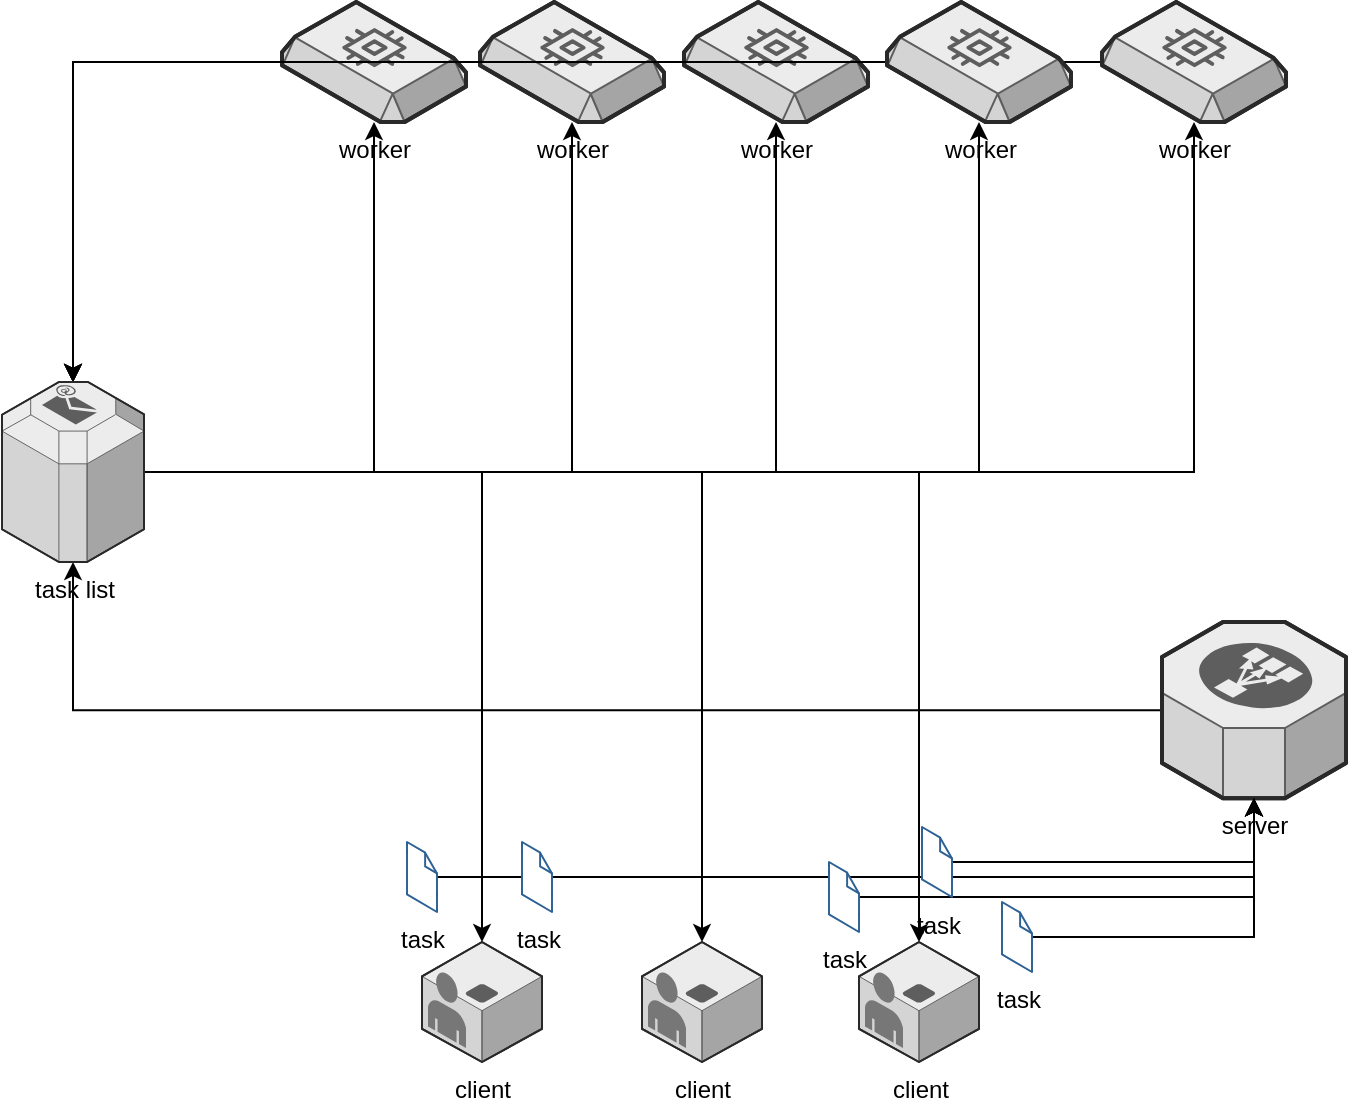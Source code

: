 <mxfile version="12.2.4" pages="1"><diagram id="jYjH_Le164Dsd6Eb0luP" name="Page-1"><mxGraphModel dx="1280" dy="765" grid="1" gridSize="10" guides="1" tooltips="1" connect="1" arrows="1" fold="1" page="1" pageScale="1" pageWidth="827" pageHeight="1169" math="0" shadow="0"><root><mxCell id="0"/><mxCell id="1" parent="0"/><mxCell id="3" value="client" style="verticalLabelPosition=bottom;html=1;verticalAlign=top;strokeWidth=1;align=center;outlineConnect=0;dashed=0;outlineConnect=0;shape=mxgraph.aws3d.application_server;fillColor=#ECECEC;strokeColor=#5E5E5E;aspect=fixed;" parent="1" vertex="1"><mxGeometry x="280" y="550" width="60" height="60" as="geometry"/></mxCell><mxCell id="4" value="" style="verticalLabelPosition=bottom;html=1;verticalAlign=top;strokeWidth=1;align=center;outlineConnect=0;dashed=0;outlineConnect=0;shape=mxgraph.aws3d.end_user;strokeColor=none;fillColor=#777777;aspect=fixed;" parent="1" vertex="1"><mxGeometry x="283" y="565" width="19" height="38" as="geometry"/></mxCell><mxCell id="44" style="edgeStyle=orthogonalEdgeStyle;rounded=0;orthogonalLoop=1;jettySize=auto;html=1;" parent="1" source="5" target="19" edge="1"><mxGeometry relative="1" as="geometry"/></mxCell><mxCell id="5" value="server" style="verticalLabelPosition=bottom;html=1;verticalAlign=top;strokeWidth=1;align=center;outlineConnect=0;dashed=0;outlineConnect=0;shape=mxgraph.aws3d.elasticLoadBalancing;fillColor=#ECECEC;strokeColor=#5E5E5E;aspect=fixed;" parent="1" vertex="1"><mxGeometry x="650" y="390" width="92" height="88.17" as="geometry"/></mxCell><mxCell id="50" style="edgeStyle=orthogonalEdgeStyle;rounded=0;orthogonalLoop=1;jettySize=auto;html=1;" parent="1" source="10" target="19" edge="1"><mxGeometry relative="1" as="geometry"/></mxCell><mxCell id="10" value="worker" style="verticalLabelPosition=bottom;html=1;verticalAlign=top;strokeWidth=1;align=center;outlineConnect=0;dashed=0;outlineConnect=0;shape=mxgraph.aws3d.ebs2;fillColor=#ECECEC;strokeColor=#5E5E5E;aspect=fixed;" parent="1" vertex="1"><mxGeometry x="210" y="80" width="92" height="60" as="geometry"/></mxCell><mxCell id="54" style="edgeStyle=orthogonalEdgeStyle;rounded=0;orthogonalLoop=1;jettySize=auto;html=1;" parent="1" source="12" target="19" edge="1"><mxGeometry relative="1" as="geometry"/></mxCell><mxCell id="12" value="worker" style="verticalLabelPosition=bottom;html=1;verticalAlign=top;strokeWidth=1;align=center;outlineConnect=0;dashed=0;outlineConnect=0;shape=mxgraph.aws3d.ebs2;fillColor=#ECECEC;strokeColor=#5E5E5E;aspect=fixed;" parent="1" vertex="1"><mxGeometry x="620" y="80" width="92" height="60" as="geometry"/></mxCell><mxCell id="51" style="edgeStyle=orthogonalEdgeStyle;rounded=0;orthogonalLoop=1;jettySize=auto;html=1;" parent="1" source="13" target="19" edge="1"><mxGeometry relative="1" as="geometry"/></mxCell><mxCell id="13" value="worker" style="verticalLabelPosition=bottom;html=1;verticalAlign=top;strokeWidth=1;align=center;outlineConnect=0;dashed=0;outlineConnect=0;shape=mxgraph.aws3d.ebs2;fillColor=#ECECEC;strokeColor=#5E5E5E;aspect=fixed;" parent="1" vertex="1"><mxGeometry x="309" y="80" width="92" height="60" as="geometry"/></mxCell><mxCell id="52" style="edgeStyle=orthogonalEdgeStyle;rounded=0;orthogonalLoop=1;jettySize=auto;html=1;" parent="1" source="14" target="19" edge="1"><mxGeometry relative="1" as="geometry"/></mxCell><mxCell id="14" value="worker" style="verticalLabelPosition=bottom;html=1;verticalAlign=top;strokeWidth=1;align=center;outlineConnect=0;dashed=0;outlineConnect=0;shape=mxgraph.aws3d.ebs2;fillColor=#ECECEC;strokeColor=#5E5E5E;aspect=fixed;" parent="1" vertex="1"><mxGeometry x="411" y="80" width="92" height="60" as="geometry"/></mxCell><mxCell id="53" style="edgeStyle=orthogonalEdgeStyle;rounded=0;orthogonalLoop=1;jettySize=auto;html=1;" parent="1" source="15" target="19" edge="1"><mxGeometry relative="1" as="geometry"/></mxCell><mxCell id="15" value="worker" style="verticalLabelPosition=bottom;html=1;verticalAlign=top;strokeWidth=1;align=center;outlineConnect=0;dashed=0;outlineConnect=0;shape=mxgraph.aws3d.ebs2;fillColor=#ECECEC;strokeColor=#5E5E5E;aspect=fixed;" parent="1" vertex="1"><mxGeometry x="512.5" y="80" width="92" height="60" as="geometry"/></mxCell><mxCell id="45" style="edgeStyle=orthogonalEdgeStyle;rounded=0;orthogonalLoop=1;jettySize=auto;html=1;" parent="1" source="19" target="10" edge="1"><mxGeometry relative="1" as="geometry"/></mxCell><mxCell id="46" style="edgeStyle=orthogonalEdgeStyle;rounded=0;orthogonalLoop=1;jettySize=auto;html=1;" parent="1" source="19" target="13" edge="1"><mxGeometry relative="1" as="geometry"/></mxCell><mxCell id="47" style="edgeStyle=orthogonalEdgeStyle;rounded=0;orthogonalLoop=1;jettySize=auto;html=1;" parent="1" source="19" target="14" edge="1"><mxGeometry relative="1" as="geometry"/></mxCell><mxCell id="48" style="edgeStyle=orthogonalEdgeStyle;rounded=0;orthogonalLoop=1;jettySize=auto;html=1;" parent="1" source="19" target="15" edge="1"><mxGeometry relative="1" as="geometry"/></mxCell><mxCell id="49" style="edgeStyle=orthogonalEdgeStyle;rounded=0;orthogonalLoop=1;jettySize=auto;html=1;" parent="1" source="19" target="12" edge="1"><mxGeometry relative="1" as="geometry"/></mxCell><mxCell id="55" style="edgeStyle=orthogonalEdgeStyle;rounded=0;orthogonalLoop=1;jettySize=auto;html=1;" parent="1" source="19" target="3" edge="1"><mxGeometry relative="1" as="geometry"/></mxCell><mxCell id="56" style="edgeStyle=orthogonalEdgeStyle;rounded=0;orthogonalLoop=1;jettySize=auto;html=1;" parent="1" source="19" target="26" edge="1"><mxGeometry relative="1" as="geometry"/></mxCell><mxCell id="57" style="edgeStyle=orthogonalEdgeStyle;rounded=0;orthogonalLoop=1;jettySize=auto;html=1;" parent="1" source="19" target="24" edge="1"><mxGeometry relative="1" as="geometry"/></mxCell><mxCell id="19" value="task list" style="verticalLabelPosition=bottom;html=1;verticalAlign=top;strokeWidth=1;align=center;outlineConnect=0;dashed=0;outlineConnect=0;shape=mxgraph.aws3d.email_service;fillColor=#ECECEC;strokeColor=#5E5E5E;aspect=fixed;" parent="1" vertex="1"><mxGeometry x="70" y="270" width="71" height="90" as="geometry"/></mxCell><mxCell id="24" value="client" style="verticalLabelPosition=bottom;html=1;verticalAlign=top;strokeWidth=1;align=center;outlineConnect=0;dashed=0;outlineConnect=0;shape=mxgraph.aws3d.application_server;fillColor=#ECECEC;strokeColor=#5E5E5E;aspect=fixed;" parent="1" vertex="1"><mxGeometry x="498.5" y="550" width="60" height="60" as="geometry"/></mxCell><mxCell id="25" value="" style="verticalLabelPosition=bottom;html=1;verticalAlign=top;strokeWidth=1;align=center;outlineConnect=0;dashed=0;outlineConnect=0;shape=mxgraph.aws3d.end_user;strokeColor=none;fillColor=#777777;aspect=fixed;" parent="1" vertex="1"><mxGeometry x="501.5" y="565" width="19" height="38" as="geometry"/></mxCell><mxCell id="26" value="client" style="verticalLabelPosition=bottom;html=1;verticalAlign=top;strokeWidth=1;align=center;outlineConnect=0;dashed=0;outlineConnect=0;shape=mxgraph.aws3d.application_server;fillColor=#ECECEC;strokeColor=#5E5E5E;aspect=fixed;" parent="1" vertex="1"><mxGeometry x="390" y="550" width="60" height="60" as="geometry"/></mxCell><mxCell id="27" value="" style="verticalLabelPosition=bottom;html=1;verticalAlign=top;strokeWidth=1;align=center;outlineConnect=0;dashed=0;outlineConnect=0;shape=mxgraph.aws3d.end_user;strokeColor=none;fillColor=#777777;aspect=fixed;" parent="1" vertex="1"><mxGeometry x="393" y="565" width="19" height="38" as="geometry"/></mxCell><mxCell id="37" style="edgeStyle=orthogonalEdgeStyle;rounded=0;orthogonalLoop=1;jettySize=auto;html=1;" parent="1" source="28" target="5" edge="1"><mxGeometry relative="1" as="geometry"/></mxCell><mxCell id="28" value="task" style="verticalLabelPosition=bottom;html=1;verticalAlign=top;strokeWidth=1;align=center;outlineConnect=0;dashed=0;outlineConnect=0;shape=mxgraph.aws3d.file;aspect=fixed;strokeColor=#2d6195;fillColor=#ffffff;" parent="1" vertex="1"><mxGeometry x="272.5" y="500" width="15" height="35" as="geometry"/></mxCell><mxCell id="39" style="edgeStyle=orthogonalEdgeStyle;rounded=0;orthogonalLoop=1;jettySize=auto;html=1;" parent="1" source="29" target="5" edge="1"><mxGeometry relative="1" as="geometry"/></mxCell><mxCell id="29" value="task" style="verticalLabelPosition=bottom;html=1;verticalAlign=top;strokeWidth=1;align=center;outlineConnect=0;dashed=0;outlineConnect=0;shape=mxgraph.aws3d.file;aspect=fixed;strokeColor=#2d6195;fillColor=#ffffff;" parent="1" vertex="1"><mxGeometry x="330" y="500" width="15" height="35" as="geometry"/></mxCell><mxCell id="40" style="edgeStyle=orthogonalEdgeStyle;rounded=0;orthogonalLoop=1;jettySize=auto;html=1;" parent="1" source="30" target="5" edge="1"><mxGeometry relative="1" as="geometry"/></mxCell><mxCell id="30" value="task" style="verticalLabelPosition=bottom;html=1;verticalAlign=top;strokeWidth=1;align=center;outlineConnect=0;dashed=0;outlineConnect=0;shape=mxgraph.aws3d.file;aspect=fixed;strokeColor=#2d6195;fillColor=#ffffff;" parent="1" vertex="1"><mxGeometry x="483.5" y="510" width="15" height="35" as="geometry"/></mxCell><mxCell id="42" style="edgeStyle=orthogonalEdgeStyle;rounded=0;orthogonalLoop=1;jettySize=auto;html=1;" parent="1" source="32" target="5" edge="1"><mxGeometry relative="1" as="geometry"/></mxCell><mxCell id="32" value="task" style="verticalLabelPosition=bottom;html=1;verticalAlign=top;strokeWidth=1;align=center;outlineConnect=0;dashed=0;outlineConnect=0;shape=mxgraph.aws3d.file;aspect=fixed;strokeColor=#2d6195;fillColor=#ffffff;" parent="1" vertex="1"><mxGeometry x="570" y="530" width="15" height="35" as="geometry"/></mxCell><mxCell id="41" style="edgeStyle=orthogonalEdgeStyle;rounded=0;orthogonalLoop=1;jettySize=auto;html=1;" parent="1" source="33" target="5" edge="1"><mxGeometry relative="1" as="geometry"/></mxCell><mxCell id="33" value="task" style="verticalLabelPosition=bottom;html=1;verticalAlign=top;strokeWidth=1;align=center;outlineConnect=0;dashed=0;outlineConnect=0;shape=mxgraph.aws3d.file;aspect=fixed;strokeColor=#2d6195;fillColor=#ffffff;" parent="1" vertex="1"><mxGeometry x="530" y="492.5" width="15" height="35" as="geometry"/></mxCell></root></mxGraphModel></diagram></mxfile>